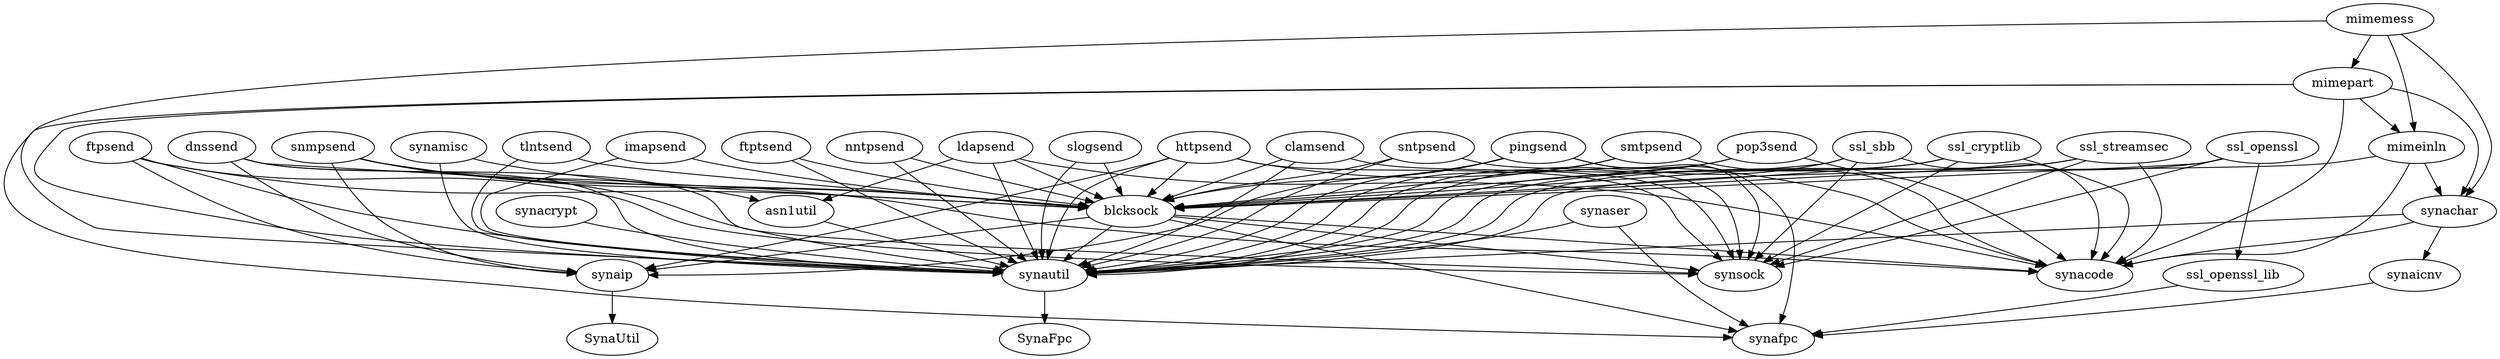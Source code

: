 DiGraph Uses {
  asn1util -> synautil
  asn1util [href="asn1util.html"]
  blcksock -> synafpc
  blcksock -> synsock
  blcksock -> synautil
  blcksock -> synacode
  blcksock -> synaip
  blcksock [href="blcksock.html"]
  clamsend -> synsock
  clamsend -> blcksock
  clamsend -> synautil
  clamsend [href="clamsend.html"]
  dnssend -> blcksock
  dnssend -> synautil
  dnssend -> synaip
  dnssend -> synsock
  dnssend [href="dnssend.html"]
  ftpsend -> blcksock
  ftpsend -> synautil
  ftpsend -> synaip
  ftpsend -> synsock
  ftpsend [href="ftpsend.html"]
  ftptsend -> blcksock
  ftptsend -> synautil
  ftptsend [href="ftptsend.html"]
  httpsend -> blcksock
  httpsend -> synautil
  httpsend -> synaip
  httpsend -> synacode
  httpsend -> synsock
  httpsend [href="httpsend.html"]
  imapsend -> blcksock
  imapsend -> synautil
  imapsend [href="imapsend.html"]
  ldapsend -> blcksock
  ldapsend -> synautil
  ldapsend -> asn1util
  ldapsend -> synacode
  ldapsend [href="ldapsend.html"]
  mimeinln -> synachar
  mimeinln -> synacode
  mimeinln -> synautil
  mimeinln [href="mimeinln.html"]
  mimemess -> mimepart
  mimemess -> synachar
  mimemess -> synautil
  mimemess -> mimeinln
  mimemess [href="mimemess.html"]
  mimepart -> synafpc
  mimepart -> synachar
  mimepart -> synacode
  mimepart -> synautil
  mimepart -> mimeinln
  mimepart [href="mimepart.html"]
  nntpsend -> blcksock
  nntpsend -> synautil
  nntpsend [href="nntpsend.html"]
  pingsend -> synsock
  pingsend -> blcksock
  pingsend -> synautil
  pingsend -> synafpc
  pingsend -> synaip
  pingsend [href="pingsend.html"]
  pop3send -> blcksock
  pop3send -> synautil
  pop3send -> synacode
  pop3send [href="pop3send.html"]
  slogsend -> blcksock
  slogsend -> synautil
  slogsend [href="slogsend.html"]
  smtpsend -> blcksock
  smtpsend -> synautil
  smtpsend -> synacode
  smtpsend [href="smtpsend.html"]
  snmpsend -> blcksock
  snmpsend -> synautil
  snmpsend -> asn1util
  snmpsend -> synaip
  snmpsend -> synacode
  snmpsend [href="snmpsend.html"]
  sntpsend -> synsock
  sntpsend -> blcksock
  sntpsend -> synautil
  sntpsend [href="sntpsend.html"]
  ssl_cryptlib -> blcksock
  ssl_cryptlib -> synsock
  ssl_cryptlib -> synautil
  ssl_cryptlib -> synacode
  ssl_cryptlib [href="ssl_cryptlib.html"]
  ssl_openssl -> blcksock
  ssl_openssl -> synsock
  ssl_openssl -> synautil
  ssl_openssl -> ssl_openssl_lib
  ssl_openssl [href="ssl_openssl.html"]
  ssl_openssl_lib -> synafpc
  ssl_openssl_lib [href="ssl_openssl_lib.html"]
  ssl_sbb -> blcksock
  ssl_sbb -> synsock
  ssl_sbb -> synautil
  ssl_sbb -> synacode
  ssl_sbb [href="ssl_sbb.html"]
  ssl_streamsec -> blcksock
  ssl_streamsec -> synsock
  ssl_streamsec -> synautil
  ssl_streamsec -> synacode
  ssl_streamsec [href="ssl_streamsec.html"]
  synachar -> synautil
  synachar -> synacode
  synachar -> synaicnv
  synachar [href="synachar.html"]
  synacode [href="synacode.html"]
  synacrypt -> synautil
  synacrypt [href="synacrypt.html"]
  synaicnv -> synafpc
  synaicnv [href="synaicnv.html"]
  synaip -> SynaUtil
  synaip [href="synaip.html"]
  synamisc -> synautil
  synamisc -> blcksock
  synamisc [href="synamisc.html"]
  synaser -> synafpc
  synaser -> synautil
  synaser [href="synaser.html"]
  synautil -> SynaFpc
  synautil [href="synautil.html"]
  tlntsend -> blcksock
  tlntsend -> synautil
  tlntsend [href="tlntsend.html"]
}
